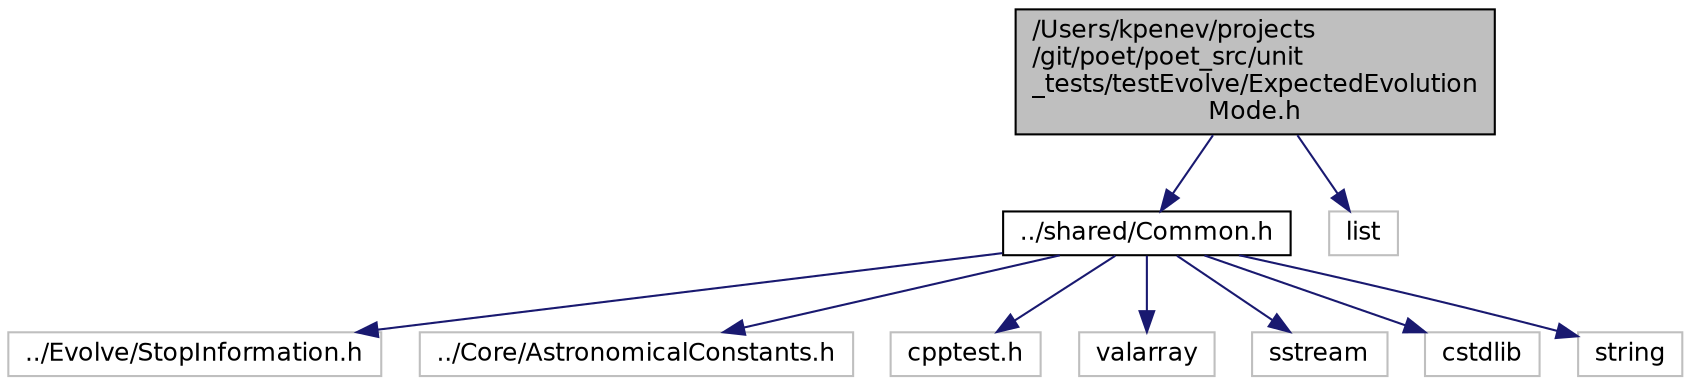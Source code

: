 digraph "/Users/kpenev/projects/git/poet/poet_src/unit_tests/testEvolve/ExpectedEvolutionMode.h"
{
 // INTERACTIVE_SVG=YES
  edge [fontname="Helvetica",fontsize="12",labelfontname="Helvetica",labelfontsize="12"];
  node [fontname="Helvetica",fontsize="12",shape=record];
  Node0 [label="/Users/kpenev/projects\l/git/poet/poet_src/unit\l_tests/testEvolve/ExpectedEvolution\lMode.h",height=0.2,width=0.4,color="black", fillcolor="grey75", style="filled", fontcolor="black"];
  Node0 -> Node1 [color="midnightblue",fontsize="12",style="solid",fontname="Helvetica"];
  Node1 [label="../shared/Common.h",height=0.2,width=0.4,color="black", fillcolor="white", style="filled",URL="$unit__tests_2shared_2Common_8h.html",tooltip="Functions and classes of general use for all unit tests. "];
  Node1 -> Node2 [color="midnightblue",fontsize="12",style="solid",fontname="Helvetica"];
  Node2 [label="../Evolve/StopInformation.h",height=0.2,width=0.4,color="grey75", fillcolor="white", style="filled"];
  Node1 -> Node3 [color="midnightblue",fontsize="12",style="solid",fontname="Helvetica"];
  Node3 [label="../Core/AstronomicalConstants.h",height=0.2,width=0.4,color="grey75", fillcolor="white", style="filled"];
  Node1 -> Node4 [color="midnightblue",fontsize="12",style="solid",fontname="Helvetica"];
  Node4 [label="cpptest.h",height=0.2,width=0.4,color="grey75", fillcolor="white", style="filled"];
  Node1 -> Node5 [color="midnightblue",fontsize="12",style="solid",fontname="Helvetica"];
  Node5 [label="valarray",height=0.2,width=0.4,color="grey75", fillcolor="white", style="filled"];
  Node1 -> Node6 [color="midnightblue",fontsize="12",style="solid",fontname="Helvetica"];
  Node6 [label="sstream",height=0.2,width=0.4,color="grey75", fillcolor="white", style="filled"];
  Node1 -> Node7 [color="midnightblue",fontsize="12",style="solid",fontname="Helvetica"];
  Node7 [label="cstdlib",height=0.2,width=0.4,color="grey75", fillcolor="white", style="filled"];
  Node1 -> Node8 [color="midnightblue",fontsize="12",style="solid",fontname="Helvetica"];
  Node8 [label="string",height=0.2,width=0.4,color="grey75", fillcolor="white", style="filled"];
  Node0 -> Node9 [color="midnightblue",fontsize="12",style="solid",fontname="Helvetica"];
  Node9 [label="list",height=0.2,width=0.4,color="grey75", fillcolor="white", style="filled"];
}
